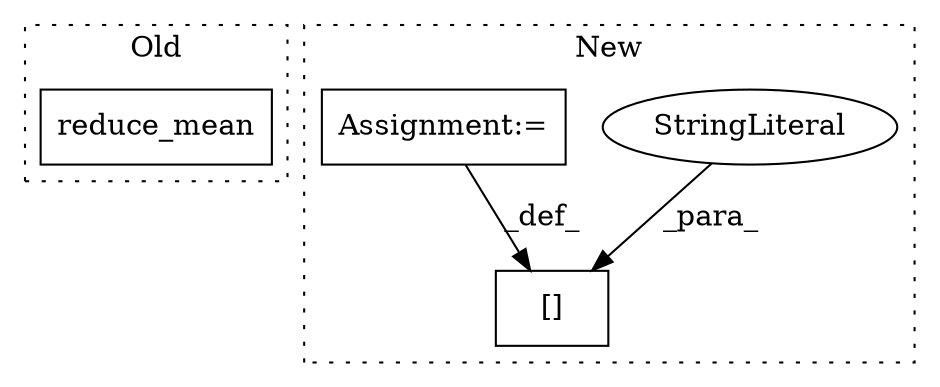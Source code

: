 digraph G {
subgraph cluster0 {
1 [label="reduce_mean" a="32" s="7106,7152" l="12,1" shape="box"];
label = "Old";
style="dotted";
}
subgraph cluster1 {
2 [label="[]" a="2" s="7916,7952" l="6,1" shape="box"];
3 [label="StringLiteral" a="45" s="7922" l="30" shape="ellipse"];
4 [label="Assignment:=" a="7" s="7953" l="1" shape="box"];
label = "New";
style="dotted";
}
3 -> 2 [label="_para_"];
4 -> 2 [label="_def_"];
}
